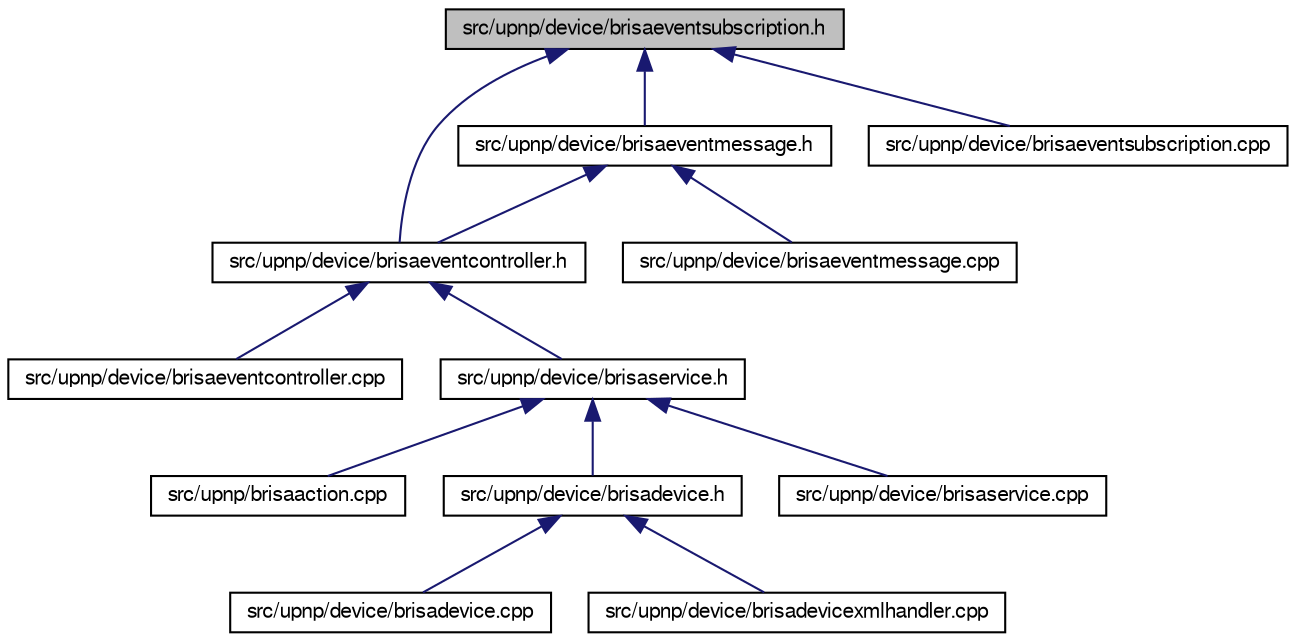 digraph G
{
  bgcolor="transparent";
  edge [fontname="FreeSans",fontsize="10",labelfontname="FreeSans",labelfontsize="10"];
  node [fontname="FreeSans",fontsize="10",shape=record];
  Node1 [label="src/upnp/device/brisaeventsubscription.h",height=0.2,width=0.4,color="black", fillcolor="grey75", style="filled" fontcolor="black"];
  Node1 -> Node2 [dir=back,color="midnightblue",fontsize="10",style="solid"];
  Node2 [label="src/upnp/device/brisaeventcontroller.h",height=0.2,width=0.4,color="black",URL="$brisaeventcontroller_8h.html"];
  Node2 -> Node3 [dir=back,color="midnightblue",fontsize="10",style="solid"];
  Node3 [label="src/upnp/device/brisaeventcontroller.cpp",height=0.2,width=0.4,color="black",URL="$brisaeventcontroller_8cpp.html"];
  Node2 -> Node4 [dir=back,color="midnightblue",fontsize="10",style="solid"];
  Node4 [label="src/upnp/device/brisaservice.h",height=0.2,width=0.4,color="black",URL="$brisaservice_8h.html"];
  Node4 -> Node5 [dir=back,color="midnightblue",fontsize="10",style="solid"];
  Node5 [label="src/upnp/brisaaction.cpp",height=0.2,width=0.4,color="black",URL="$brisaaction_8cpp.html"];
  Node4 -> Node6 [dir=back,color="midnightblue",fontsize="10",style="solid"];
  Node6 [label="src/upnp/device/brisadevice.h",height=0.2,width=0.4,color="black",URL="$brisadevice_8h.html"];
  Node6 -> Node7 [dir=back,color="midnightblue",fontsize="10",style="solid"];
  Node7 [label="src/upnp/device/brisadevice.cpp",height=0.2,width=0.4,color="black",URL="$brisadevice_8cpp.html"];
  Node6 -> Node8 [dir=back,color="midnightblue",fontsize="10",style="solid"];
  Node8 [label="src/upnp/device/brisadevicexmlhandler.cpp",height=0.2,width=0.4,color="black",URL="$brisadevicexmlhandler_8cpp.html"];
  Node4 -> Node9 [dir=back,color="midnightblue",fontsize="10",style="solid"];
  Node9 [label="src/upnp/device/brisaservice.cpp",height=0.2,width=0.4,color="black",URL="$brisaservice_8cpp.html"];
  Node1 -> Node10 [dir=back,color="midnightblue",fontsize="10",style="solid"];
  Node10 [label="src/upnp/device/brisaeventmessage.h",height=0.2,width=0.4,color="black",URL="$brisaeventmessage_8h.html"];
  Node10 -> Node2 [dir=back,color="midnightblue",fontsize="10",style="solid"];
  Node10 -> Node11 [dir=back,color="midnightblue",fontsize="10",style="solid"];
  Node11 [label="src/upnp/device/brisaeventmessage.cpp",height=0.2,width=0.4,color="black",URL="$brisaeventmessage_8cpp.html"];
  Node1 -> Node12 [dir=back,color="midnightblue",fontsize="10",style="solid"];
  Node12 [label="src/upnp/device/brisaeventsubscription.cpp",height=0.2,width=0.4,color="black",URL="$brisaeventsubscription_8cpp.html"];
}
